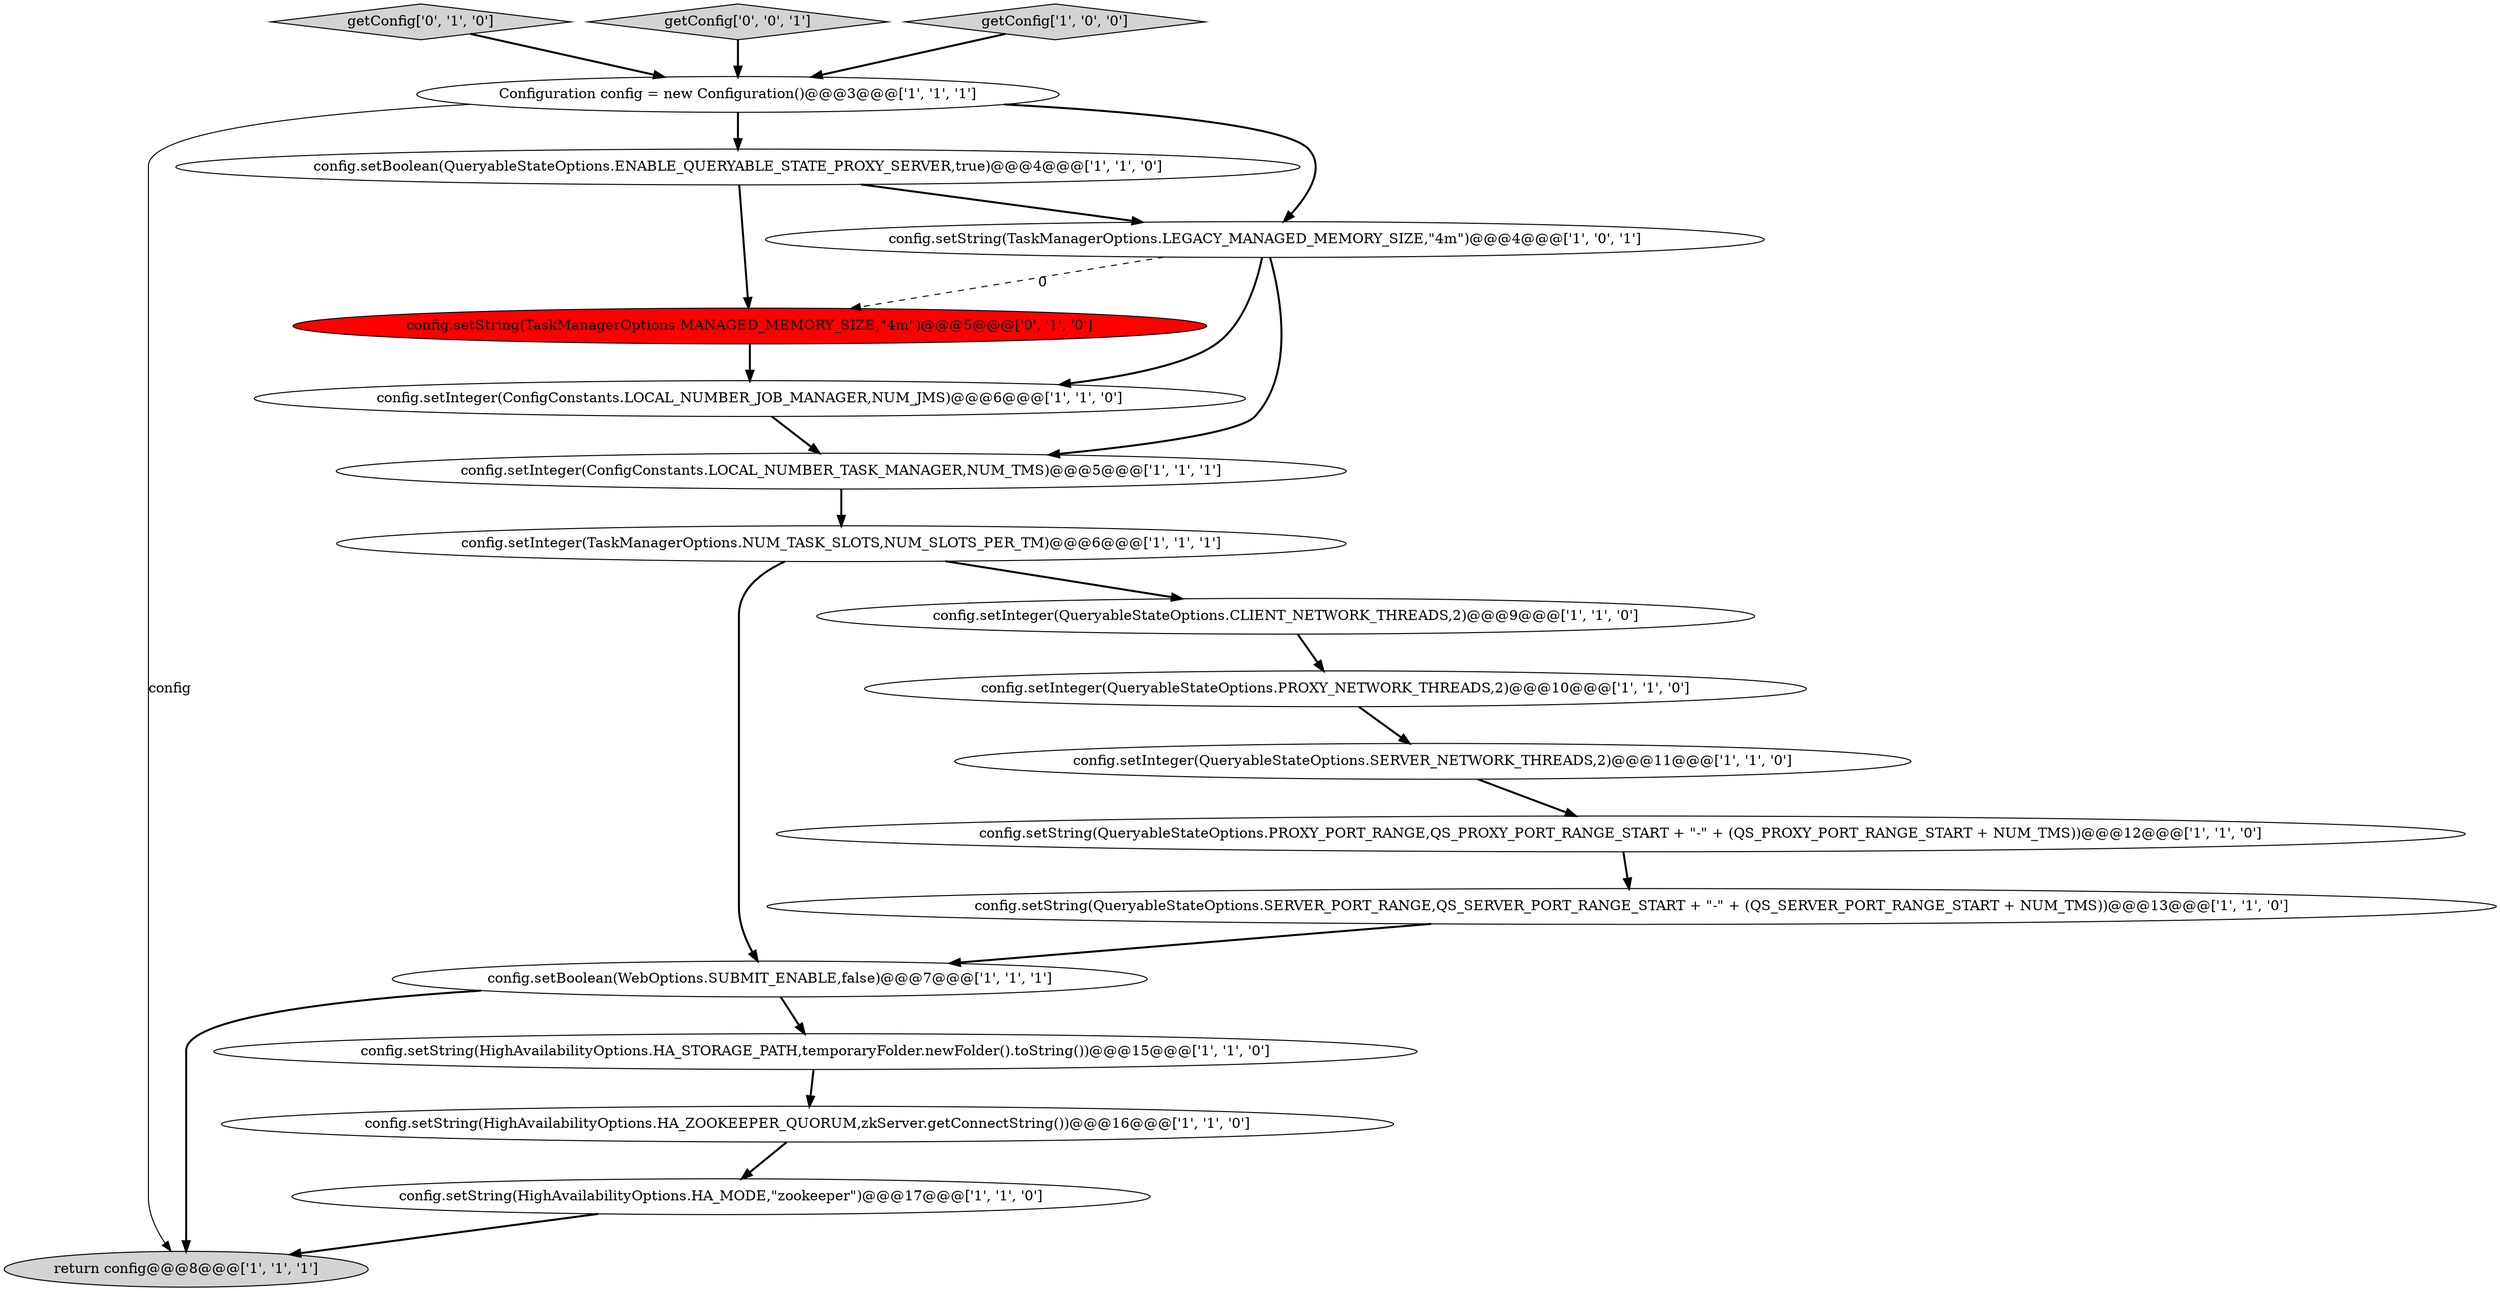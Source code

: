 digraph {
12 [style = filled, label = "return config@@@8@@@['1', '1', '1']", fillcolor = lightgray, shape = ellipse image = "AAA0AAABBB1BBB"];
8 [style = filled, label = "config.setBoolean(QueryableStateOptions.ENABLE_QUERYABLE_STATE_PROXY_SERVER,true)@@@4@@@['1', '1', '0']", fillcolor = white, shape = ellipse image = "AAA0AAABBB1BBB"];
18 [style = filled, label = "config.setString(TaskManagerOptions.MANAGED_MEMORY_SIZE,\"4m\")@@@5@@@['0', '1', '0']", fillcolor = red, shape = ellipse image = "AAA1AAABBB2BBB"];
7 [style = filled, label = "config.setString(HighAvailabilityOptions.HA_MODE,\"zookeeper\")@@@17@@@['1', '1', '0']", fillcolor = white, shape = ellipse image = "AAA0AAABBB1BBB"];
14 [style = filled, label = "config.setString(QueryableStateOptions.SERVER_PORT_RANGE,QS_SERVER_PORT_RANGE_START + \"-\" + (QS_SERVER_PORT_RANGE_START + NUM_TMS))@@@13@@@['1', '1', '0']", fillcolor = white, shape = ellipse image = "AAA0AAABBB1BBB"];
9 [style = filled, label = "config.setInteger(QueryableStateOptions.PROXY_NETWORK_THREADS,2)@@@10@@@['1', '1', '0']", fillcolor = white, shape = ellipse image = "AAA0AAABBB1BBB"];
17 [style = filled, label = "getConfig['0', '1', '0']", fillcolor = lightgray, shape = diamond image = "AAA0AAABBB2BBB"];
13 [style = filled, label = "Configuration config = new Configuration()@@@3@@@['1', '1', '1']", fillcolor = white, shape = ellipse image = "AAA0AAABBB1BBB"];
19 [style = filled, label = "getConfig['0', '0', '1']", fillcolor = lightgray, shape = diamond image = "AAA0AAABBB3BBB"];
4 [style = filled, label = "getConfig['1', '0', '0']", fillcolor = lightgray, shape = diamond image = "AAA0AAABBB1BBB"];
15 [style = filled, label = "config.setInteger(QueryableStateOptions.SERVER_NETWORK_THREADS,2)@@@11@@@['1', '1', '0']", fillcolor = white, shape = ellipse image = "AAA0AAABBB1BBB"];
6 [style = filled, label = "config.setInteger(ConfigConstants.LOCAL_NUMBER_JOB_MANAGER,NUM_JMS)@@@6@@@['1', '1', '0']", fillcolor = white, shape = ellipse image = "AAA0AAABBB1BBB"];
5 [style = filled, label = "config.setBoolean(WebOptions.SUBMIT_ENABLE,false)@@@7@@@['1', '1', '1']", fillcolor = white, shape = ellipse image = "AAA0AAABBB1BBB"];
16 [style = filled, label = "config.setString(HighAvailabilityOptions.HA_ZOOKEEPER_QUORUM,zkServer.getConnectString())@@@16@@@['1', '1', '0']", fillcolor = white, shape = ellipse image = "AAA0AAABBB1BBB"];
2 [style = filled, label = "config.setInteger(TaskManagerOptions.NUM_TASK_SLOTS,NUM_SLOTS_PER_TM)@@@6@@@['1', '1', '1']", fillcolor = white, shape = ellipse image = "AAA0AAABBB1BBB"];
0 [style = filled, label = "config.setString(TaskManagerOptions.LEGACY_MANAGED_MEMORY_SIZE,\"4m\")@@@4@@@['1', '0', '1']", fillcolor = white, shape = ellipse image = "AAA0AAABBB1BBB"];
11 [style = filled, label = "config.setInteger(ConfigConstants.LOCAL_NUMBER_TASK_MANAGER,NUM_TMS)@@@5@@@['1', '1', '1']", fillcolor = white, shape = ellipse image = "AAA0AAABBB1BBB"];
10 [style = filled, label = "config.setString(QueryableStateOptions.PROXY_PORT_RANGE,QS_PROXY_PORT_RANGE_START + \"-\" + (QS_PROXY_PORT_RANGE_START + NUM_TMS))@@@12@@@['1', '1', '0']", fillcolor = white, shape = ellipse image = "AAA0AAABBB1BBB"];
1 [style = filled, label = "config.setString(HighAvailabilityOptions.HA_STORAGE_PATH,temporaryFolder.newFolder().toString())@@@15@@@['1', '1', '0']", fillcolor = white, shape = ellipse image = "AAA0AAABBB1BBB"];
3 [style = filled, label = "config.setInteger(QueryableStateOptions.CLIENT_NETWORK_THREADS,2)@@@9@@@['1', '1', '0']", fillcolor = white, shape = ellipse image = "AAA0AAABBB1BBB"];
15->10 [style = bold, label=""];
2->5 [style = bold, label=""];
10->14 [style = bold, label=""];
0->6 [style = bold, label=""];
7->12 [style = bold, label=""];
13->12 [style = solid, label="config"];
8->18 [style = bold, label=""];
2->3 [style = bold, label=""];
4->13 [style = bold, label=""];
16->7 [style = bold, label=""];
0->11 [style = bold, label=""];
11->2 [style = bold, label=""];
8->0 [style = bold, label=""];
3->9 [style = bold, label=""];
5->1 [style = bold, label=""];
19->13 [style = bold, label=""];
5->12 [style = bold, label=""];
18->6 [style = bold, label=""];
1->16 [style = bold, label=""];
9->15 [style = bold, label=""];
6->11 [style = bold, label=""];
0->18 [style = dashed, label="0"];
17->13 [style = bold, label=""];
13->8 [style = bold, label=""];
13->0 [style = bold, label=""];
14->5 [style = bold, label=""];
}
